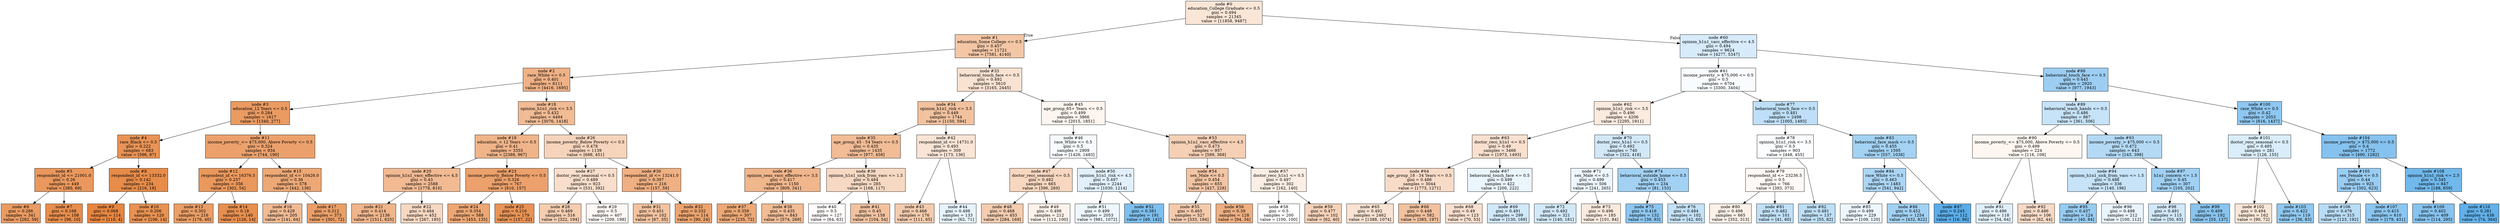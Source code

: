 digraph Tree {
node [shape=box, style="filled", color="black"] ;
graph [ranksep=equally, splines=polyline] ;
0 [label="node #0\neducation_College Graduate <= 0.5\ngini = 0.494\nsamples = 21345\nvalue = [11858, 9487]", fillcolor="#fae6d7"] ;
1 [label="node #1\neducation_Some College <= 0.5\ngini = 0.457\nsamples = 11721\nvalue = [7581, 4140]", fillcolor="#f3c6a5"] ;
0 -> 1 [labeldistance=2.5, labelangle=45, headlabel="True"] ;
2 [label="node #2\nrace_White <= 0.5\ngini = 0.401\nsamples = 6111\nvalue = [4416, 1695]", fillcolor="#efb185"] ;
1 -> 2 ;
3 [label="node #3\neducation_12 Years <= 0.5\ngini = 0.284\nsamples = 1617\nvalue = [1340, 277]", fillcolor="#ea9b62"] ;
2 -> 3 ;
4 [label="node #4\nrace_Black <= 0.5\ngini = 0.222\nsamples = 683\nvalue = [596, 87]", fillcolor="#e99356"] ;
3 -> 4 ;
5 [label="node #5\nrespondent_id <= 21001.0\ngini = 0.26\nsamples = 449\nvalue = [380, 69]", fillcolor="#ea985d"] ;
4 -> 5 ;
6 [label="node #6\ngini = 0.286\nsamples = 341\nvalue = [282, 59]", fillcolor="#ea9b62"] ;
5 -> 6 ;
7 [label="node #7\ngini = 0.168\nsamples = 108\nvalue = [98, 10]", fillcolor="#e88e4d"] ;
5 -> 7 ;
8 [label="node #8\nrespondent_id <= 13332.0\ngini = 0.142\nsamples = 234\nvalue = [216, 18]", fillcolor="#e78c49"] ;
4 -> 8 ;
9 [label="node #9\ngini = 0.068\nsamples = 114\nvalue = [110, 4]", fillcolor="#e68640"] ;
8 -> 9 ;
10 [label="node #10\ngini = 0.206\nsamples = 120\nvalue = [106, 14]", fillcolor="#e89253"] ;
8 -> 10 ;
11 [label="node #11\nincome_poverty_<= $75,000, Above Poverty <= 0.5\ngini = 0.324\nsamples = 934\nvalue = [744, 190]", fillcolor="#eca16c"] ;
3 -> 11 ;
12 [label="node #12\nrespondent_id <= 16376.5\ngini = 0.257\nsamples = 356\nvalue = [302, 54]", fillcolor="#ea985c"] ;
11 -> 12 ;
13 [label="node #13\ngini = 0.302\nsamples = 216\nvalue = [176, 40]", fillcolor="#eb9e66"] ;
12 -> 13 ;
14 [label="node #14\ngini = 0.18\nsamples = 140\nvalue = [126, 14]", fillcolor="#e88f4f"] ;
12 -> 14 ;
15 [label="node #15\nrespondent_id <= 10426.0\ngini = 0.36\nsamples = 578\nvalue = [442, 136]", fillcolor="#eda876"] ;
11 -> 15 ;
16 [label="node #16\ngini = 0.429\nsamples = 205\nvalue = [141, 64]", fillcolor="#f1ba93"] ;
15 -> 16 ;
17 [label="node #17\ngini = 0.312\nsamples = 373\nvalue = [301, 72]", fillcolor="#eb9f68"] ;
15 -> 17 ;
18 [label="node #18\nopinion_h1n1_risk <= 3.5\ngini = 0.432\nsamples = 4494\nvalue = [3076, 1418]", fillcolor="#f1bb94"] ;
2 -> 18 ;
19 [label="node #19\neducation_< 12 Years <= 0.5\ngini = 0.41\nsamples = 3355\nvalue = [2388, 967]", fillcolor="#f0b489"] ;
18 -> 19 ;
20 [label="node #20\nopinion_h1n1_vacc_effective <= 4.5\ngini = 0.43\nsamples = 2588\nvalue = [1778, 810]", fillcolor="#f1ba93"] ;
19 -> 20 ;
21 [label="node #21\ngini = 0.414\nsamples = 2136\nvalue = [1511, 625]", fillcolor="#f0b58b"] ;
20 -> 21 ;
22 [label="node #22\ngini = 0.484\nsamples = 452\nvalue = [267, 185]", fillcolor="#f7d8c2"] ;
20 -> 22 ;
23 [label="node #23\nincome_poverty_Below Poverty <= 0.5\ngini = 0.326\nsamples = 767\nvalue = [610, 157]", fillcolor="#eca16c"] ;
19 -> 23 ;
24 [label="node #24\ngini = 0.354\nsamples = 588\nvalue = [453, 135]", fillcolor="#eda774"] ;
23 -> 24 ;
25 [label="node #25\ngini = 0.216\nsamples = 179\nvalue = [157, 22]", fillcolor="#e99355"] ;
23 -> 25 ;
26 [label="node #26\nincome_poverty_Below Poverty <= 0.5\ngini = 0.478\nsamples = 1139\nvalue = [688, 451]", fillcolor="#f6d4bb"] ;
18 -> 26 ;
27 [label="node #27\ndoctor_recc_seasonal <= 0.5\ngini = 0.489\nsamples = 923\nvalue = [531, 392]", fillcolor="#f8decb"] ;
26 -> 27 ;
28 [label="node #28\ngini = 0.469\nsamples = 516\nvalue = [322, 194]", fillcolor="#f5cdb0"] ;
27 -> 28 ;
29 [label="node #29\ngini = 0.5\nsamples = 407\nvalue = [209, 198]", fillcolor="#fef8f5"] ;
27 -> 29 ;
30 [label="node #30\nrespondent_id <= 13241.0\ngini = 0.397\nsamples = 216\nvalue = [157, 59]", fillcolor="#efb083"] ;
26 -> 30 ;
31 [label="node #31\ngini = 0.451\nsamples = 102\nvalue = [67, 35]", fillcolor="#f3c3a0"] ;
30 -> 31 ;
32 [label="node #32\ngini = 0.332\nsamples = 114\nvalue = [90, 24]", fillcolor="#eca36e"] ;
30 -> 32 ;
33 [label="node #33\nbehavioral_touch_face <= 0.5\ngini = 0.492\nsamples = 5610\nvalue = [3165, 2445]", fillcolor="#f9e2d2"] ;
1 -> 33 ;
34 [label="node #34\nopinion_h1n1_risk <= 3.5\ngini = 0.449\nsamples = 1744\nvalue = [1150, 594]", fillcolor="#f2c29f"] ;
33 -> 34 ;
35 [label="node #35\nage_group_45 - 54 Years <= 0.5\ngini = 0.435\nsamples = 1435\nvalue = [977, 458]", fillcolor="#f1bc96"] ;
34 -> 35 ;
36 [label="node #36\nopinion_seas_vacc_effective <= 3.5\ngini = 0.417\nsamples = 1150\nvalue = [809, 341]", fillcolor="#f0b68c"] ;
35 -> 36 ;
37 [label="node #37\ngini = 0.359\nsamples = 307\nvalue = [235, 72]", fillcolor="#eda876"] ;
36 -> 37 ;
38 [label="node #38\ngini = 0.435\nsamples = 843\nvalue = [574, 269]", fillcolor="#f1bc96"] ;
36 -> 38 ;
39 [label="node #39\nopinion_h1n1_sick_from_vacc <= 1.5\ngini = 0.484\nsamples = 285\nvalue = [168, 117]", fillcolor="#f7d9c3"] ;
35 -> 39 ;
40 [label="node #40\ngini = 0.5\nsamples = 127\nvalue = [64, 63]", fillcolor="#fffdfc"] ;
39 -> 40 ;
41 [label="node #41\ngini = 0.45\nsamples = 158\nvalue = [104, 54]", fillcolor="#f2c2a0"] ;
39 -> 41 ;
42 [label="node #42\nrespondent_id <= 14731.0\ngini = 0.493\nsamples = 309\nvalue = [173, 136]", fillcolor="#f9e4d5"] ;
34 -> 42 ;
43 [label="node #43\ngini = 0.466\nsamples = 176\nvalue = [111, 65]", fillcolor="#f4cbad"] ;
42 -> 43 ;
44 [label="node #44\ngini = 0.498\nsamples = 133\nvalue = [62, 71]", fillcolor="#e6f3fc"] ;
42 -> 44 ;
45 [label="node #45\nage_group_65+ Years <= 0.5\ngini = 0.499\nsamples = 3866\nvalue = [2015, 1851]", fillcolor="#fdf5ef"] ;
33 -> 45 ;
46 [label="node #46\nrace_White <= 0.5\ngini = 0.5\nsamples = 2909\nvalue = [1426, 1483]", fillcolor="#f7fbfe"] ;
45 -> 46 ;
47 [label="node #47\ndoctor_recc_seasonal <= 0.5\ngini = 0.482\nsamples = 665\nvalue = [396, 269]", fillcolor="#f7d7c0"] ;
46 -> 47 ;
48 [label="node #48\ngini = 0.468\nsamples = 453\nvalue = [284, 169]", fillcolor="#f4ccaf"] ;
47 -> 48 ;
49 [label="node #49\ngini = 0.498\nsamples = 212\nvalue = [112, 100]", fillcolor="#fcf2ea"] ;
47 -> 49 ;
50 [label="node #50\nopinion_h1n1_risk <= 4.5\ngini = 0.497\nsamples = 2244\nvalue = [1030, 1214]", fillcolor="#e1f0fb"] ;
46 -> 50 ;
51 [label="node #51\ngini = 0.499\nsamples = 2053\nvalue = [981, 1072]", fillcolor="#eef7fd"] ;
50 -> 51 ;
52 [label="node #52\ngini = 0.381\nsamples = 191\nvalue = [49, 142]", fillcolor="#7dbfee"] ;
50 -> 52 ;
53 [label="node #53\nopinion_h1n1_vacc_effective <= 4.5\ngini = 0.473\nsamples = 957\nvalue = [589, 368]", fillcolor="#f5d0b5"] ;
45 -> 53 ;
54 [label="node #54\nsex_Male <= 0.5\ngini = 0.454\nsamples = 655\nvalue = [427, 228]", fillcolor="#f3c4a3"] ;
53 -> 54 ;
55 [label="node #55\ngini = 0.465\nsamples = 527\nvalue = [333, 194]", fillcolor="#f4caac"] ;
54 -> 55 ;
56 [label="node #56\ngini = 0.39\nsamples = 128\nvalue = [94, 34]", fillcolor="#eeaf81"] ;
54 -> 56 ;
57 [label="node #57\ndoctor_recc_h1n1 <= 0.5\ngini = 0.497\nsamples = 302\nvalue = [162, 140]", fillcolor="#fbeee4"] ;
53 -> 57 ;
58 [label="node #58\ngini = 0.5\nsamples = 200\nvalue = [100, 100]", fillcolor="#ffffff"] ;
57 -> 58 ;
59 [label="node #59\ngini = 0.477\nsamples = 102\nvalue = [62, 40]", fillcolor="#f6d2b9"] ;
57 -> 59 ;
60 [label="node #60\nopinion_h1n1_vacc_effective <= 4.5\ngini = 0.494\nsamples = 9624\nvalue = [4277, 5347]", fillcolor="#d7ebfa"] ;
0 -> 60 [labeldistance=2.5, labelangle=-45, headlabel="False"] ;
61 [label="node #61\nincome_poverty_> $75,000 <= 0.5\ngini = 0.5\nsamples = 6704\nvalue = [3300, 3404]", fillcolor="#f9fcfe"] ;
60 -> 61 ;
62 [label="node #62\nopinion_h1n1_risk <= 3.5\ngini = 0.496\nsamples = 4206\nvalue = [2295, 1911]", fillcolor="#fbeade"] ;
61 -> 62 ;
63 [label="node #63\ndoctor_recc_h1n1 <= 0.5\ngini = 0.49\nsamples = 3466\nvalue = [1973, 1493]", fillcolor="#f9e0cf"] ;
62 -> 63 ;
64 [label="node #64\nage_group_18 - 34 Years <= 0.5\ngini = 0.486\nsamples = 3044\nvalue = [1773, 1271]", fillcolor="#f8dbc7"] ;
63 -> 64 ;
65 [label="node #65\ngini = 0.492\nsamples = 2462\nvalue = [1388, 1074]", fillcolor="#f9e2d2"] ;
64 -> 65 ;
66 [label="node #66\ngini = 0.448\nsamples = 582\nvalue = [385, 197]", fillcolor="#f2c19e"] ;
64 -> 66 ;
67 [label="node #67\nbehavioral_touch_face <= 0.5\ngini = 0.499\nsamples = 422\nvalue = [200, 222]", fillcolor="#ebf5fc"] ;
63 -> 67 ;
68 [label="node #68\ngini = 0.49\nsamples = 123\nvalue = [70, 53]", fillcolor="#f9e0cf"] ;
67 -> 68 ;
69 [label="node #69\ngini = 0.491\nsamples = 299\nvalue = [130, 169]", fillcolor="#d1e8f9"] ;
67 -> 69 ;
70 [label="node #70\ndoctor_recc_h1n1 <= 0.5\ngini = 0.492\nsamples = 740\nvalue = [322, 418]", fillcolor="#d2e8f9"] ;
62 -> 70 ;
71 [label="node #71\nsex_Male <= 0.5\ngini = 0.499\nsamples = 506\nvalue = [241, 265]", fillcolor="#edf6fd"] ;
70 -> 71 ;
72 [label="node #72\ngini = 0.492\nsamples = 321\nvalue = [140, 181]", fillcolor="#d2e9f9"] ;
71 -> 72 ;
73 [label="node #73\ngini = 0.496\nsamples = 185\nvalue = [101, 84]", fillcolor="#fbeade"] ;
71 -> 73 ;
74 [label="node #74\nbehavioral_outside_home <= 0.5\ngini = 0.453\nsamples = 234\nvalue = [81, 153]", fillcolor="#a2d1f3"] ;
70 -> 74 ;
75 [label="node #75\ngini = 0.416\nsamples = 132\nvalue = [39, 93]", fillcolor="#8cc6f0"] ;
74 -> 75 ;
76 [label="node #76\ngini = 0.484\nsamples = 102\nvalue = [42, 60]", fillcolor="#c4e2f7"] ;
74 -> 76 ;
77 [label="node #77\nbehavioral_touch_face <= 0.5\ngini = 0.481\nsamples = 2498\nvalue = [1005, 1493]", fillcolor="#bedff7"] ;
61 -> 77 ;
78 [label="node #78\nopinion_h1n1_risk <= 3.5\ngini = 0.5\nsamples = 903\nvalue = [448, 455]", fillcolor="#fcfdff"] ;
77 -> 78 ;
79 [label="node #79\nrespondent_id <= 23236.5\ngini = 0.5\nsamples = 766\nvalue = [393, 373]", fillcolor="#fef9f5"] ;
78 -> 79 ;
80 [label="node #80\ngini = 0.498\nsamples = 665\nvalue = [352, 313]", fillcolor="#fcf1e9"] ;
79 -> 80 ;
81 [label="node #81\ngini = 0.482\nsamples = 101\nvalue = [41, 60]", fillcolor="#c0e0f7"] ;
79 -> 81 ;
82 [label="node #82\ngini = 0.481\nsamples = 137\nvalue = [55, 82]", fillcolor="#bedff6"] ;
78 -> 82 ;
83 [label="node #83\nbehavioral_face_mask <= 0.5\ngini = 0.455\nsamples = 1595\nvalue = [557, 1038]", fillcolor="#a3d2f3"] ;
77 -> 83 ;
84 [label="node #84\nrace_White <= 0.5\ngini = 0.463\nsamples = 1483\nvalue = [541, 942]", fillcolor="#abd5f4"] ;
83 -> 84 ;
85 [label="node #85\ngini = 0.499\nsamples = 229\nvalue = [109, 120]", fillcolor="#edf6fd"] ;
84 -> 85 ;
86 [label="node #86\ngini = 0.452\nsamples = 1254\nvalue = [432, 822]", fillcolor="#a1d1f3"] ;
84 -> 86 ;
87 [label="node #87\ngini = 0.245\nsamples = 112\nvalue = [16, 96]", fillcolor="#5aade9"] ;
83 -> 87 ;
88 [label="node #88\nbehavioral_touch_face <= 0.5\ngini = 0.445\nsamples = 2920\nvalue = [977, 1943]", fillcolor="#9dcef2"] ;
60 -> 88 ;
89 [label="node #89\nbehavioral_wash_hands <= 0.5\ngini = 0.486\nsamples = 867\nvalue = [361, 506]", fillcolor="#c6e3f8"] ;
88 -> 89 ;
90 [label="node #90\nincome_poverty_<= $75,000, Above Poverty <= 0.5\ngini = 0.499\nsamples = 224\nvalue = [116, 108]", fillcolor="#fdf6f1"] ;
89 -> 90 ;
91 [label="node #91\ngini = 0.496\nsamples = 118\nvalue = [54, 64]", fillcolor="#e0f0fb"] ;
90 -> 91 ;
92 [label="node #92\ngini = 0.486\nsamples = 106\nvalue = [62, 44]", fillcolor="#f7dac6"] ;
90 -> 92 ;
93 [label="node #93\nincome_poverty_> $75,000 <= 0.5\ngini = 0.472\nsamples = 643\nvalue = [245, 398]", fillcolor="#b3d9f5"] ;
89 -> 93 ;
94 [label="node #94\nopinion_h1n1_sick_from_vacc <= 1.5\ngini = 0.486\nsamples = 336\nvalue = [140, 196]", fillcolor="#c6e3f8"] ;
93 -> 94 ;
95 [label="node #95\ngini = 0.437\nsamples = 124\nvalue = [40, 84]", fillcolor="#97ccf1"] ;
94 -> 95 ;
96 [label="node #96\ngini = 0.498\nsamples = 212\nvalue = [100, 112]", fillcolor="#eaf4fc"] ;
94 -> 96 ;
97 [label="node #97\nh1n1_concern <= 1.5\ngini = 0.45\nsamples = 307\nvalue = [105, 202]", fillcolor="#a0d0f3"] ;
93 -> 97 ;
98 [label="node #98\ngini = 0.491\nsamples = 115\nvalue = [50, 65]", fillcolor="#d1e8f9"] ;
97 -> 98 ;
99 [label="node #99\ngini = 0.409\nsamples = 192\nvalue = [55, 137]", fillcolor="#88c4ef"] ;
97 -> 99 ;
100 [label="node #100\nrace_White <= 0.5\ngini = 0.42\nsamples = 2053\nvalue = [616, 1437]", fillcolor="#8ec7f0"] ;
88 -> 100 ;
101 [label="node #101\ndoctor_recc_seasonal <= 0.5\ngini = 0.495\nsamples = 281\nvalue = [126, 155]", fillcolor="#daedfa"] ;
100 -> 101 ;
102 [label="node #102\ngini = 0.494\nsamples = 162\nvalue = [90, 72]", fillcolor="#fae6d7"] ;
101 -> 102 ;
103 [label="node #103\ngini = 0.422\nsamples = 119\nvalue = [36, 83]", fillcolor="#8fc8f0"] ;
101 -> 103 ;
104 [label="node #104\nincome_poverty_> $75,000 <= 0.5\ngini = 0.4\nsamples = 1772\nvalue = [490, 1282]", fillcolor="#85c2ef"] ;
100 -> 104 ;
105 [label="node #105\nsex_Female <= 0.5\ngini = 0.44\nsamples = 925\nvalue = [302, 623]", fillcolor="#99cdf2"] ;
104 -> 105 ;
106 [label="node #106\ngini = 0.476\nsamples = 315\nvalue = [123, 192]", fillcolor="#b8dcf6"] ;
105 -> 106 ;
107 [label="node #107\ngini = 0.415\nsamples = 610\nvalue = [179, 431]", fillcolor="#8bc6f0"] ;
105 -> 107 ;
108 [label="node #108\nopinion_h1n1_risk <= 2.5\ngini = 0.345\nsamples = 847\nvalue = [188, 659]", fillcolor="#71b9ec"] ;
104 -> 108 ;
109 [label="node #109\ngini = 0.402\nsamples = 409\nvalue = [114, 295]", fillcolor="#86c3ef"] ;
108 -> 109 ;
110 [label="node #110\ngini = 0.281\nsamples = 438\nvalue = [74, 364]", fillcolor="#61b1ea"] ;
108 -> 110 ;
{rank=same ; 0} ;
{rank=same ; 1; 60} ;
{rank=same ; 2; 33; 61; 88} ;
{rank=same ; 3; 18; 34; 45; 62; 77; 89; 100} ;
{rank=same ; 4; 11; 19; 26; 35; 42; 46; 53; 63; 70; 78; 83; 90; 93; 101; 104} ;
{rank=same ; 5; 8; 12; 15; 20; 23; 27; 30; 36; 39; 47; 50; 54; 57; 64; 67; 71; 74; 79; 84; 94; 97; 105; 108} ;
{rank=same ; 6; 7; 9; 10; 13; 14; 16; 17; 21; 22; 24; 25; 28; 29; 31; 32; 37; 38; 40; 41; 43; 44; 48; 49; 51; 52; 55; 56; 58; 59; 65; 66; 68; 69; 72; 73; 75; 76; 80; 81; 82; 85; 86; 87; 91; 92; 95; 96; 98; 99; 102; 103; 106; 107; 109; 110} ;
}
